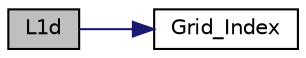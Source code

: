 digraph "L1d"
{
  edge [fontname="Helvetica",fontsize="10",labelfontname="Helvetica",labelfontsize="10"];
  node [fontname="Helvetica",fontsize="10",shape=record];
  rankdir="LR";
  Node116 [label="L1d",height=0.2,width=0.4,color="black", fillcolor="grey75", style="filled", fontcolor="black"];
  Node116 -> Node117 [color="midnightblue",fontsize="10",style="solid"];
  Node117 [label="Grid_Index",height=0.2,width=0.4,color="black", fillcolor="white", style="filled",URL="$_image___recovery_8h.html#a60dd92eb39d20b28c6f5d62aa28dbc37"];
}
